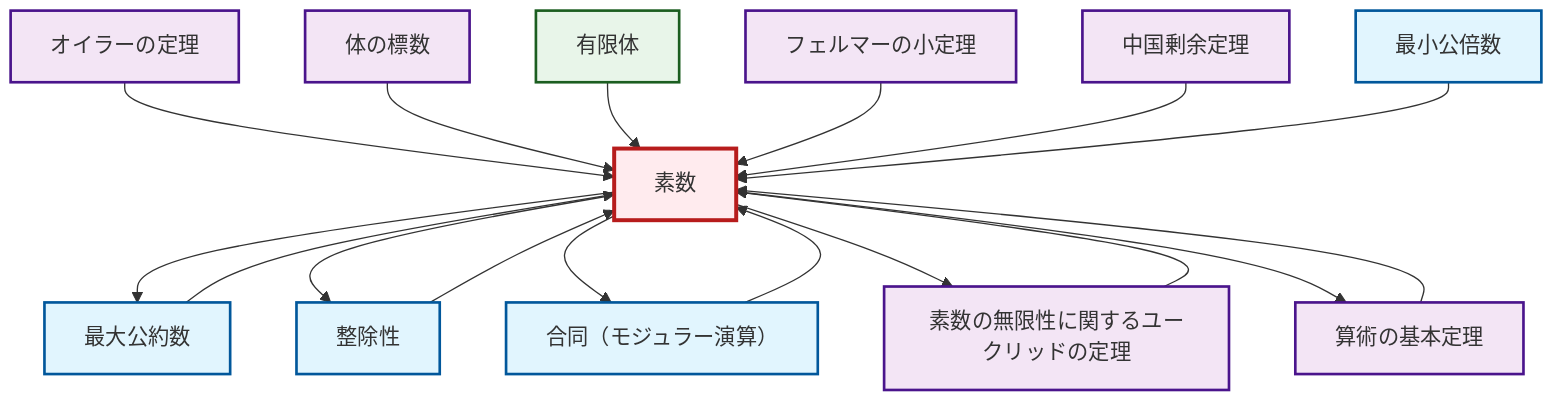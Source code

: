 graph TD
    classDef definition fill:#e1f5fe,stroke:#01579b,stroke-width:2px
    classDef theorem fill:#f3e5f5,stroke:#4a148c,stroke-width:2px
    classDef axiom fill:#fff3e0,stroke:#e65100,stroke-width:2px
    classDef example fill:#e8f5e9,stroke:#1b5e20,stroke-width:2px
    classDef current fill:#ffebee,stroke:#b71c1c,stroke-width:3px
    thm-fermat-little["フェルマーの小定理"]:::theorem
    def-lcm["最小公倍数"]:::definition
    def-congruence["合同（モジュラー演算）"]:::definition
    ex-finite-field["有限体"]:::example
    def-gcd["最大公約数"]:::definition
    def-prime["素数"]:::definition
    def-divisibility["整除性"]:::definition
    thm-chinese-remainder["中国剰余定理"]:::theorem
    thm-fundamental-arithmetic["算術の基本定理"]:::theorem
    thm-euclid-infinitude-primes["素数の無限性に関するユークリッドの定理"]:::theorem
    thm-field-characteristic["体の標数"]:::theorem
    thm-euler["オイラーの定理"]:::theorem
    def-congruence --> def-prime
    def-prime --> def-gcd
    def-gcd --> def-prime
    def-divisibility --> def-prime
    def-prime --> def-divisibility
    thm-euler --> def-prime
    thm-euclid-infinitude-primes --> def-prime
    thm-field-characteristic --> def-prime
    ex-finite-field --> def-prime
    thm-fermat-little --> def-prime
    def-prime --> def-congruence
    thm-chinese-remainder --> def-prime
    def-prime --> thm-euclid-infinitude-primes
    def-prime --> thm-fundamental-arithmetic
    thm-fundamental-arithmetic --> def-prime
    def-lcm --> def-prime
    class def-prime current